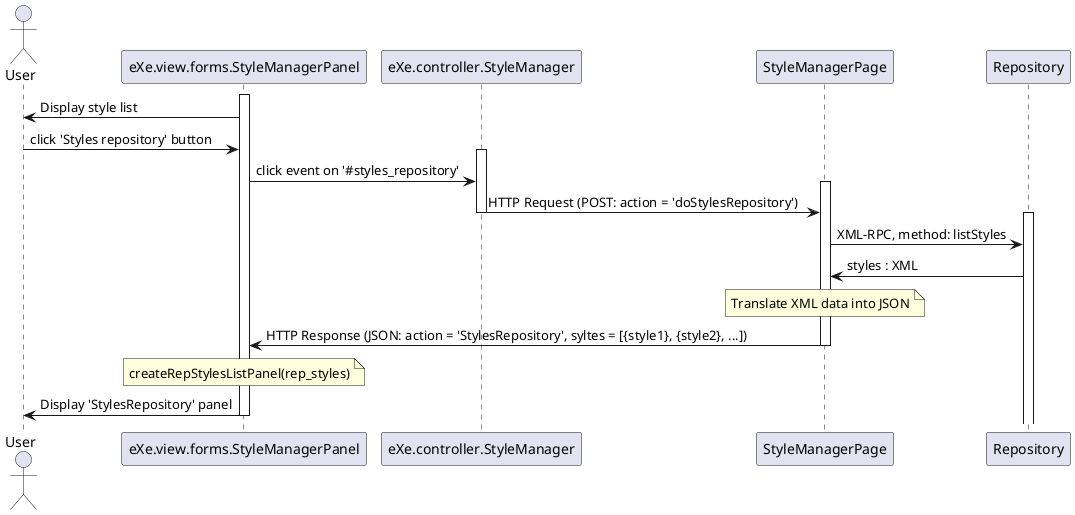 @startuml
'PlantUML Diagram. http://plantuml.sourceforge.net'

actor User

participant "eXe.view.forms.StyleManagerPanel" as V
participant "eXe.controller.StyleManager" as C
participant "StyleManagerPage" as M
participant "Repository" as R

activate V
V->User: Display style list
User -> V: click 'Styles repository' button
activate C
V->C: click event on '#styles_repository'
activate M
C->M: HTTP Request (POST: action = 'doStylesRepository')
deactivate C
activate R
M->R: XML-RPC, method: listStyles
R->M: styles : XML
note over M: Translate XML data into JSON
M->V: HTTP Response (JSON: action = 'StylesRepository', syltes = [{style1}, {style2}, ...])
deactivate M
note over V: createRepStylesListPanel(rep_styles)
V->User: Display 'StylesRepository' panel
deactivate V
@enduml
